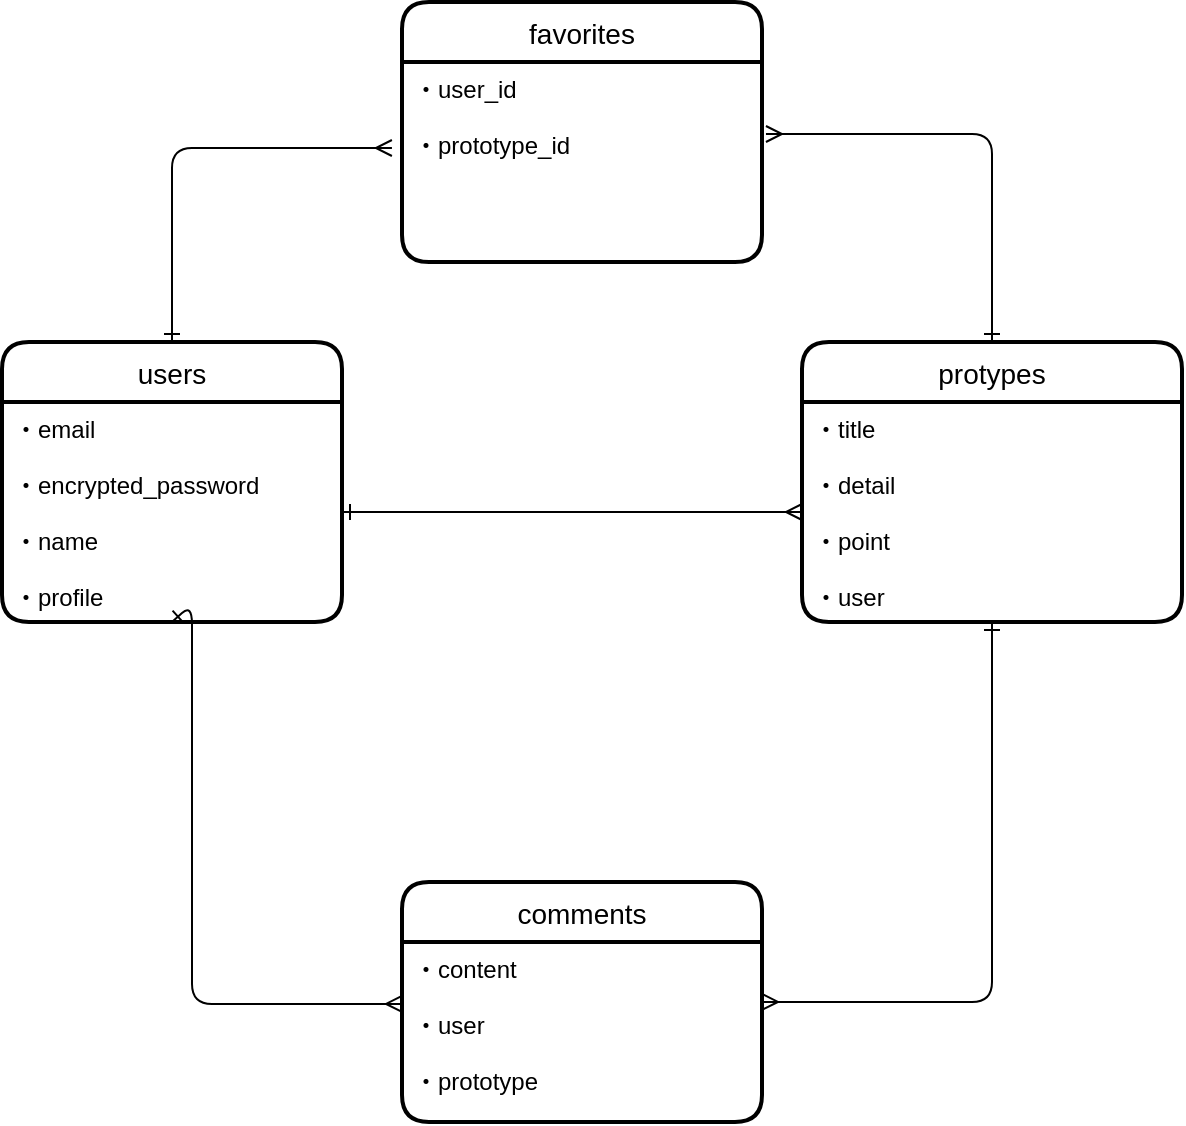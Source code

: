 <mxfile>
    <diagram id="51NFd8lYvrMeLnAXM6e7" name="ER図">
        <mxGraphModel dx="1228" dy="520" grid="1" gridSize="10" guides="1" tooltips="1" connect="1" arrows="1" fold="1" page="1" pageScale="1" pageWidth="827" pageHeight="1169" math="0" shadow="0">
            <root>
                <mxCell id="0"/>
                <mxCell id="1" parent="0"/>
                <mxCell id="15" style="edgeStyle=none;html=1;exitX=0.5;exitY=0;exitDx=0;exitDy=0;entryX=-0.028;entryY=0.43;entryDx=0;entryDy=0;entryPerimeter=0;endArrow=ERmany;endFill=0;startArrow=ERone;startFill=0;" parent="1" source="2" target="14" edge="1">
                    <mxGeometry relative="1" as="geometry">
                        <Array as="points">
                            <mxPoint x="185" y="133"/>
                        </Array>
                    </mxGeometry>
                </mxCell>
                <mxCell id="2" value="users" style="swimlane;childLayout=stackLayout;horizontal=1;startSize=30;horizontalStack=0;rounded=1;fontSize=14;fontStyle=0;strokeWidth=2;resizeParent=0;resizeLast=1;shadow=0;dashed=0;align=center;" parent="1" vertex="1">
                    <mxGeometry x="100" y="230" width="170" height="140" as="geometry"/>
                </mxCell>
                <mxCell id="3" value="・email&#10;&#10;・encrypted_password&#10;&#10;・name&#10;&#10;・profile" style="align=left;strokeColor=none;fillColor=none;spacingLeft=4;fontSize=12;verticalAlign=top;resizable=0;rotatable=0;part=1;" parent="2" vertex="1">
                    <mxGeometry y="30" width="170" height="110" as="geometry"/>
                </mxCell>
                <mxCell id="16" style="edgeStyle=none;html=1;exitX=0.5;exitY=0;exitDx=0;exitDy=0;entryX=1.011;entryY=0.36;entryDx=0;entryDy=0;entryPerimeter=0;endArrow=ERmany;endFill=0;startArrow=ERone;startFill=0;" parent="1" source="5" target="14" edge="1">
                    <mxGeometry relative="1" as="geometry">
                        <Array as="points">
                            <mxPoint x="595" y="126"/>
                        </Array>
                    </mxGeometry>
                </mxCell>
                <mxCell id="5" value="protypes" style="swimlane;childLayout=stackLayout;horizontal=1;startSize=30;horizontalStack=0;rounded=1;fontSize=14;fontStyle=0;strokeWidth=2;resizeParent=0;resizeLast=1;shadow=0;dashed=0;align=center;" parent="1" vertex="1">
                    <mxGeometry x="500" y="230" width="190" height="140" as="geometry"/>
                </mxCell>
                <mxCell id="6" value="・title&#10;&#10;・detail&#10;&#10;・point&#10;&#10;・user" style="align=left;strokeColor=none;fillColor=none;spacingLeft=4;fontSize=12;verticalAlign=top;resizable=0;rotatable=0;part=1;" parent="5" vertex="1">
                    <mxGeometry y="30" width="190" height="110" as="geometry"/>
                </mxCell>
                <mxCell id="7" value="comments" style="swimlane;childLayout=stackLayout;horizontal=1;startSize=30;horizontalStack=0;rounded=1;fontSize=14;fontStyle=0;strokeWidth=2;resizeParent=0;resizeLast=1;shadow=0;dashed=0;align=center;" parent="1" vertex="1">
                    <mxGeometry x="300" y="500" width="180" height="120" as="geometry"/>
                </mxCell>
                <mxCell id="8" value="・content&#10;&#10;・user&#10;&#10;・prototype" style="align=left;strokeColor=none;fillColor=none;spacingLeft=4;fontSize=12;verticalAlign=top;resizable=0;rotatable=0;part=1;" parent="7" vertex="1">
                    <mxGeometry y="30" width="180" height="90" as="geometry"/>
                </mxCell>
                <mxCell id="9" style="edgeStyle=none;html=1;exitX=0.5;exitY=1;exitDx=0;exitDy=0;entryX=0;entryY=0.344;entryDx=0;entryDy=0;entryPerimeter=0;endArrow=ERmany;endFill=0;startArrow=ERone;startFill=0;" parent="1" source="3" target="8" edge="1">
                    <mxGeometry relative="1" as="geometry">
                        <Array as="points">
                            <mxPoint x="195" y="361"/>
                            <mxPoint x="195" y="561"/>
                        </Array>
                    </mxGeometry>
                </mxCell>
                <mxCell id="10" style="edgeStyle=none;html=1;exitX=1;exitY=0.5;exitDx=0;exitDy=0;entryX=0;entryY=0.5;entryDx=0;entryDy=0;startArrow=ERone;startFill=0;endArrow=ERmany;endFill=0;" parent="1" source="3" target="6" edge="1">
                    <mxGeometry relative="1" as="geometry"/>
                </mxCell>
                <mxCell id="12" style="edgeStyle=none;html=1;exitX=0.5;exitY=1;exitDx=0;exitDy=0;entryX=1;entryY=0.333;entryDx=0;entryDy=0;startArrow=ERone;startFill=0;endArrow=ERmany;endFill=0;entryPerimeter=0;" parent="1" source="6" target="8" edge="1">
                    <mxGeometry relative="1" as="geometry">
                        <Array as="points">
                            <mxPoint x="595" y="560"/>
                            <mxPoint x="560" y="560"/>
                        </Array>
                    </mxGeometry>
                </mxCell>
                <mxCell id="13" value="favorites" style="swimlane;childLayout=stackLayout;horizontal=1;startSize=30;horizontalStack=0;rounded=1;fontSize=14;fontStyle=0;strokeWidth=2;resizeParent=0;resizeLast=1;shadow=0;dashed=0;align=center;" parent="1" vertex="1">
                    <mxGeometry x="300" y="60" width="180" height="130" as="geometry"/>
                </mxCell>
                <mxCell id="14" value="・user_id&#10;&#10;・prototype_id" style="align=left;strokeColor=none;fillColor=none;spacingLeft=4;fontSize=12;verticalAlign=top;resizable=0;rotatable=0;part=1;" parent="13" vertex="1">
                    <mxGeometry y="30" width="180" height="100" as="geometry"/>
                </mxCell>
            </root>
        </mxGraphModel>
    </diagram>
    <diagram id="luq_7gpWHwPU1VPW0AQS" name="画面遷移図">
        <mxGraphModel dx="1228" dy="520" grid="1" gridSize="10" guides="1" tooltips="1" connect="1" arrows="1" fold="1" page="1" pageScale="1" pageWidth="827" pageHeight="1169" math="0" shadow="0">
            <root>
                <mxCell id="W-sf9EfI-DFwDxrR9jOt-0"/>
                <mxCell id="W-sf9EfI-DFwDxrR9jOt-1" parent="W-sf9EfI-DFwDxrR9jOt-0"/>
                <mxCell id="W-sf9EfI-DFwDxrR9jOt-5" style="endArrow=none;html=1;fontFamily=Helvetica;fontSize=11;fontColor=rgb(240, 240, 240);align=center;startFill=0;endFill=0;strokeColor=rgb(240, 240, 240);" parent="W-sf9EfI-DFwDxrR9jOt-1" source="W-sf9EfI-DFwDxrR9jOt-2" target="W-sf9EfI-DFwDxrR9jOt-3" edge="1">
                    <mxGeometry relative="1" as="geometry">
                        <Array as="points">
                            <mxPoint x="170" y="110"/>
                            <mxPoint x="180" y="110"/>
                        </Array>
                    </mxGeometry>
                </mxCell>
                <mxCell id="W-sf9EfI-DFwDxrR9jOt-2" value="一覧ページ" style="rounded=1;arcSize=10;whiteSpace=wrap;html=1;align=center;" parent="W-sf9EfI-DFwDxrR9jOt-1" vertex="1">
                    <mxGeometry x="30" y="80" width="120" height="60" as="geometry"/>
                </mxCell>
                <mxCell id="W-sf9EfI-DFwDxrR9jOt-3" value="ユーザーログインページ" style="rounded=1;arcSize=10;whiteSpace=wrap;html=1;align=center;" parent="W-sf9EfI-DFwDxrR9jOt-1" vertex="1">
                    <mxGeometry x="254" y="80" width="160" height="60" as="geometry"/>
                </mxCell>
                <mxCell id="W-sf9EfI-DFwDxrR9jOt-26" style="edgeStyle=none;html=1;exitX=0;exitY=0.5;exitDx=0;exitDy=0;startArrow=none;startFill=0;endArrow=none;endFill=0;" parent="W-sf9EfI-DFwDxrR9jOt-1" source="W-sf9EfI-DFwDxrR9jOt-4" edge="1">
                    <mxGeometry relative="1" as="geometry">
                        <mxPoint x="200" y="220" as="targetPoint"/>
                    </mxGeometry>
                </mxCell>
                <mxCell id="W-sf9EfI-DFwDxrR9jOt-4" value="ユーザ新規登録ページ" style="rounded=1;arcSize=10;whiteSpace=wrap;html=1;align=center;" parent="W-sf9EfI-DFwDxrR9jOt-1" vertex="1">
                    <mxGeometry x="254" y="190" width="160" height="60" as="geometry"/>
                </mxCell>
                <mxCell id="W-sf9EfI-DFwDxrR9jOt-17" style="edgeStyle=none;html=1;exitX=1;exitY=0.5;exitDx=0;exitDy=0;entryX=0;entryY=0.5;entryDx=0;entryDy=0;startArrow=none;startFill=0;endArrow=none;endFill=0;" parent="W-sf9EfI-DFwDxrR9jOt-1" source="W-sf9EfI-DFwDxrR9jOt-6" target="W-sf9EfI-DFwDxrR9jOt-12" edge="1">
                    <mxGeometry relative="1" as="geometry"/>
                </mxCell>
                <mxCell id="W-sf9EfI-DFwDxrR9jOt-25" style="edgeStyle=none;html=1;exitX=0;exitY=0.5;exitDx=0;exitDy=0;startArrow=none;startFill=0;endArrow=none;endFill=0;" parent="W-sf9EfI-DFwDxrR9jOt-1" source="W-sf9EfI-DFwDxrR9jOt-6" edge="1">
                    <mxGeometry relative="1" as="geometry">
                        <mxPoint x="200" y="330" as="targetPoint"/>
                    </mxGeometry>
                </mxCell>
                <mxCell id="W-sf9EfI-DFwDxrR9jOt-6" value="商品投稿ページ" style="rounded=1;arcSize=10;whiteSpace=wrap;html=1;align=center;" parent="W-sf9EfI-DFwDxrR9jOt-1" vertex="1">
                    <mxGeometry x="254" y="300" width="160" height="60" as="geometry"/>
                </mxCell>
                <mxCell id="W-sf9EfI-DFwDxrR9jOt-27" style="edgeStyle=none;html=1;exitX=0;exitY=0.5;exitDx=0;exitDy=0;startArrow=none;startFill=0;endArrow=none;endFill=0;" parent="W-sf9EfI-DFwDxrR9jOt-1" source="W-sf9EfI-DFwDxrR9jOt-7" edge="1">
                    <mxGeometry relative="1" as="geometry">
                        <mxPoint x="200" y="440" as="targetPoint"/>
                    </mxGeometry>
                </mxCell>
                <mxCell id="W-sf9EfI-DFwDxrR9jOt-7" value="商品検索ぺージ" style="rounded=1;arcSize=10;whiteSpace=wrap;html=1;align=center;" parent="W-sf9EfI-DFwDxrR9jOt-1" vertex="1">
                    <mxGeometry x="254" y="410" width="160" height="60" as="geometry"/>
                </mxCell>
                <mxCell id="W-sf9EfI-DFwDxrR9jOt-28" style="edgeStyle=none;html=1;exitX=0;exitY=0.5;exitDx=0;exitDy=0;startArrow=none;startFill=0;endArrow=none;endFill=0;" parent="W-sf9EfI-DFwDxrR9jOt-1" source="W-sf9EfI-DFwDxrR9jOt-8" edge="1">
                    <mxGeometry relative="1" as="geometry">
                        <mxPoint x="200" y="550" as="targetPoint"/>
                    </mxGeometry>
                </mxCell>
                <mxCell id="W-sf9EfI-DFwDxrR9jOt-8" value="ユーザー詳細ページ" style="rounded=1;arcSize=10;whiteSpace=wrap;html=1;align=center;" parent="W-sf9EfI-DFwDxrR9jOt-1" vertex="1">
                    <mxGeometry x="254" y="520" width="160" height="60" as="geometry"/>
                </mxCell>
                <mxCell id="W-sf9EfI-DFwDxrR9jOt-11" value="コメントページ" style="rounded=1;arcSize=10;whiteSpace=wrap;html=1;align=center;" parent="W-sf9EfI-DFwDxrR9jOt-1" vertex="1">
                    <mxGeometry x="520" y="630" width="160" height="60" as="geometry"/>
                </mxCell>
                <mxCell id="W-sf9EfI-DFwDxrR9jOt-12" value="商品編集ページ" style="rounded=1;arcSize=10;whiteSpace=wrap;html=1;align=center;" parent="W-sf9EfI-DFwDxrR9jOt-1" vertex="1">
                    <mxGeometry x="520" y="300" width="160" height="60" as="geometry"/>
                </mxCell>
                <mxCell id="W-sf9EfI-DFwDxrR9jOt-13" value="商品詳細ページ" style="rounded=1;arcSize=10;whiteSpace=wrap;html=1;align=center;" parent="W-sf9EfI-DFwDxrR9jOt-1" vertex="1">
                    <mxGeometry x="254" y="630" width="160" height="60" as="geometry"/>
                </mxCell>
                <mxCell id="W-sf9EfI-DFwDxrR9jOt-32" style="edgeStyle=none;html=1;exitX=0;exitY=0.5;exitDx=0;exitDy=0;startArrow=none;startFill=0;endArrow=none;endFill=0;" parent="W-sf9EfI-DFwDxrR9jOt-1" source="W-sf9EfI-DFwDxrR9jOt-15" edge="1">
                    <mxGeometry relative="1" as="geometry">
                        <mxPoint x="460" y="440" as="targetPoint"/>
                    </mxGeometry>
                </mxCell>
                <mxCell id="W-sf9EfI-DFwDxrR9jOt-15" value="商品削除ページ" style="rounded=1;arcSize=10;whiteSpace=wrap;html=1;align=center;" parent="W-sf9EfI-DFwDxrR9jOt-1" vertex="1">
                    <mxGeometry x="520" y="410" width="160" height="60" as="geometry"/>
                </mxCell>
                <mxCell id="W-sf9EfI-DFwDxrR9jOt-33" style="edgeStyle=none;html=1;exitX=0;exitY=0.5;exitDx=0;exitDy=0;startArrow=none;startFill=0;endArrow=none;endFill=0;" parent="W-sf9EfI-DFwDxrR9jOt-1" source="W-sf9EfI-DFwDxrR9jOt-16" edge="1">
                    <mxGeometry relative="1" as="geometry">
                        <mxPoint x="460" y="550" as="targetPoint"/>
                    </mxGeometry>
                </mxCell>
                <mxCell id="W-sf9EfI-DFwDxrR9jOt-16" value="ユーザー詳細ページ" style="rounded=1;arcSize=10;whiteSpace=wrap;html=1;align=center;" parent="W-sf9EfI-DFwDxrR9jOt-1" vertex="1">
                    <mxGeometry x="520" y="520" width="160" height="60" as="geometry"/>
                </mxCell>
                <mxCell id="W-sf9EfI-DFwDxrR9jOt-21" value="" style="endArrow=none;html=1;rounded=0;" parent="W-sf9EfI-DFwDxrR9jOt-1" edge="1">
                    <mxGeometry width="50" height="50" relative="1" as="geometry">
                        <mxPoint x="250" y="660" as="sourcePoint"/>
                        <mxPoint x="200" y="110" as="targetPoint"/>
                        <Array as="points">
                            <mxPoint x="200" y="660"/>
                        </Array>
                    </mxGeometry>
                </mxCell>
                <mxCell id="W-sf9EfI-DFwDxrR9jOt-31" value="" style="endArrow=none;html=1;exitX=0;exitY=0.5;exitDx=0;exitDy=0;rounded=0;" parent="W-sf9EfI-DFwDxrR9jOt-1" source="W-sf9EfI-DFwDxrR9jOt-11" edge="1">
                    <mxGeometry width="50" height="50" relative="1" as="geometry">
                        <mxPoint x="460" y="670" as="sourcePoint"/>
                        <mxPoint x="460" y="330" as="targetPoint"/>
                        <Array as="points">
                            <mxPoint x="460" y="660"/>
                        </Array>
                    </mxGeometry>
                </mxCell>
            </root>
        </mxGraphModel>
    </diagram>
</mxfile>